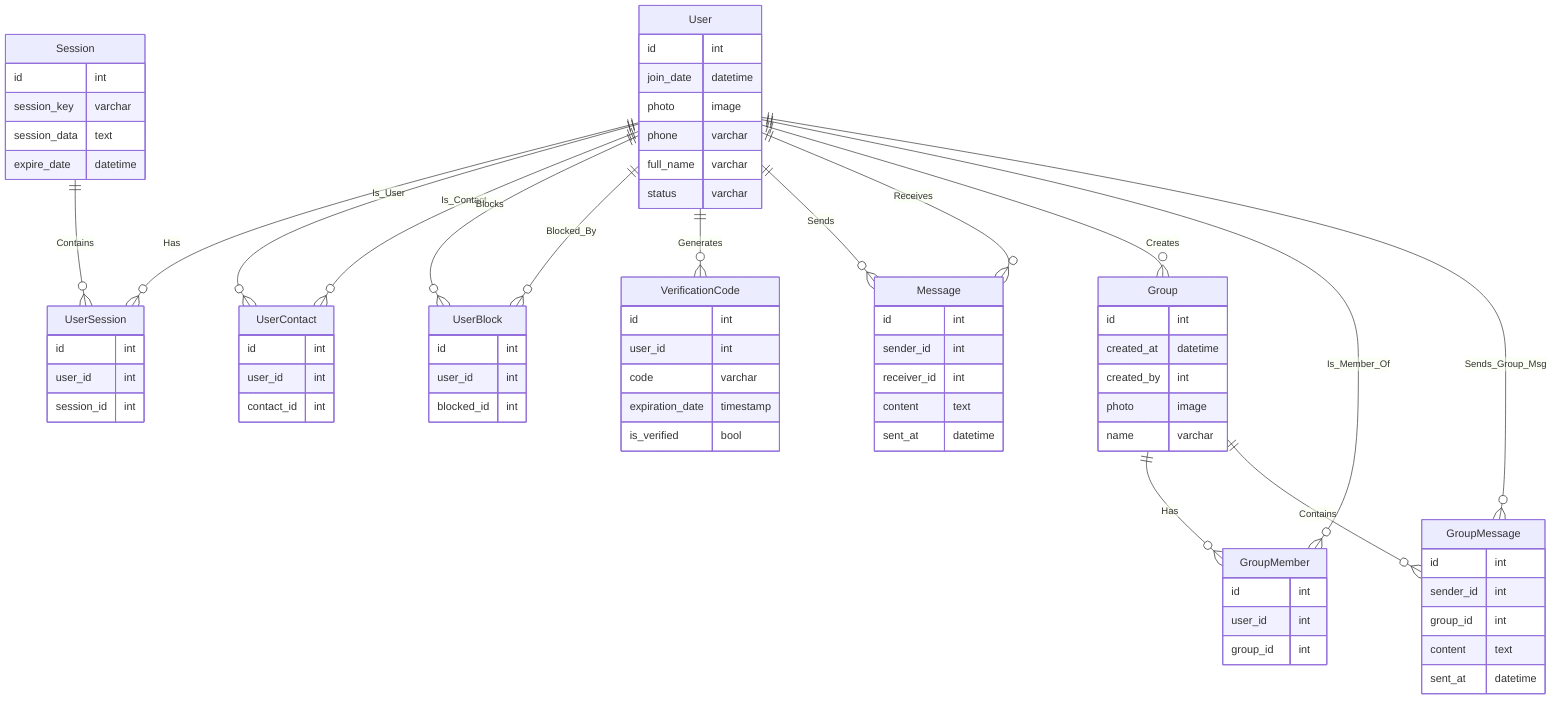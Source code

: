 erDiagram
    User ||--o{ UserSession : "Has"
    User ||--o{ UserContact : "Is_User"
    User ||--o{ UserContact : "Is_Contact"
    User ||--o{ UserBlock : "Blocks"
    User ||--o{ UserBlock : "Blocked_By"
    User ||--o{ VerificationCode : "Generates"
    User ||--o{ Message : "Sends"
    User ||--o{ Message : "Receives"
    User ||--o{ Group : "Creates"
    User ||--o{ GroupMember : "Is_Member_Of"
    User ||--o{ GroupMessage : "Sends_Group_Msg"
    Session ||--o{ UserSession : "Contains"
    Group ||--o{ GroupMember : "Has"
    Group ||--o{ GroupMessage : "Contains"

    User {
        id int
        join_date datetime
        photo image
        phone varchar
        full_name varchar
        status varchar
    }

    Session {
        id int
        session_key varchar
        session_data text
        expire_date datetime
    }

    UserSession {
        id int
        user_id int
        session_id int
    }

    UserContact {
        id int
        user_id int
        contact_id int
    }

    UserBlock {
        id int
        user_id int
        blocked_id int
    }

    VerificationCode {
        id int
        user_id int
        code varchar
        expiration_date timestamp
        is_verified bool
    }

    Message {
        id int
        sender_id int
        receiver_id int
        content text
        sent_at datetime
    }

    Group {
        id int
        created_at datetime
        created_by int
        photo image
        name varchar
    }

    GroupMember {
        id int
        user_id int
        group_id int
    }

    GroupMessage {
        id int
        sender_id int
        group_id int
        content text
        sent_at datetime
    }